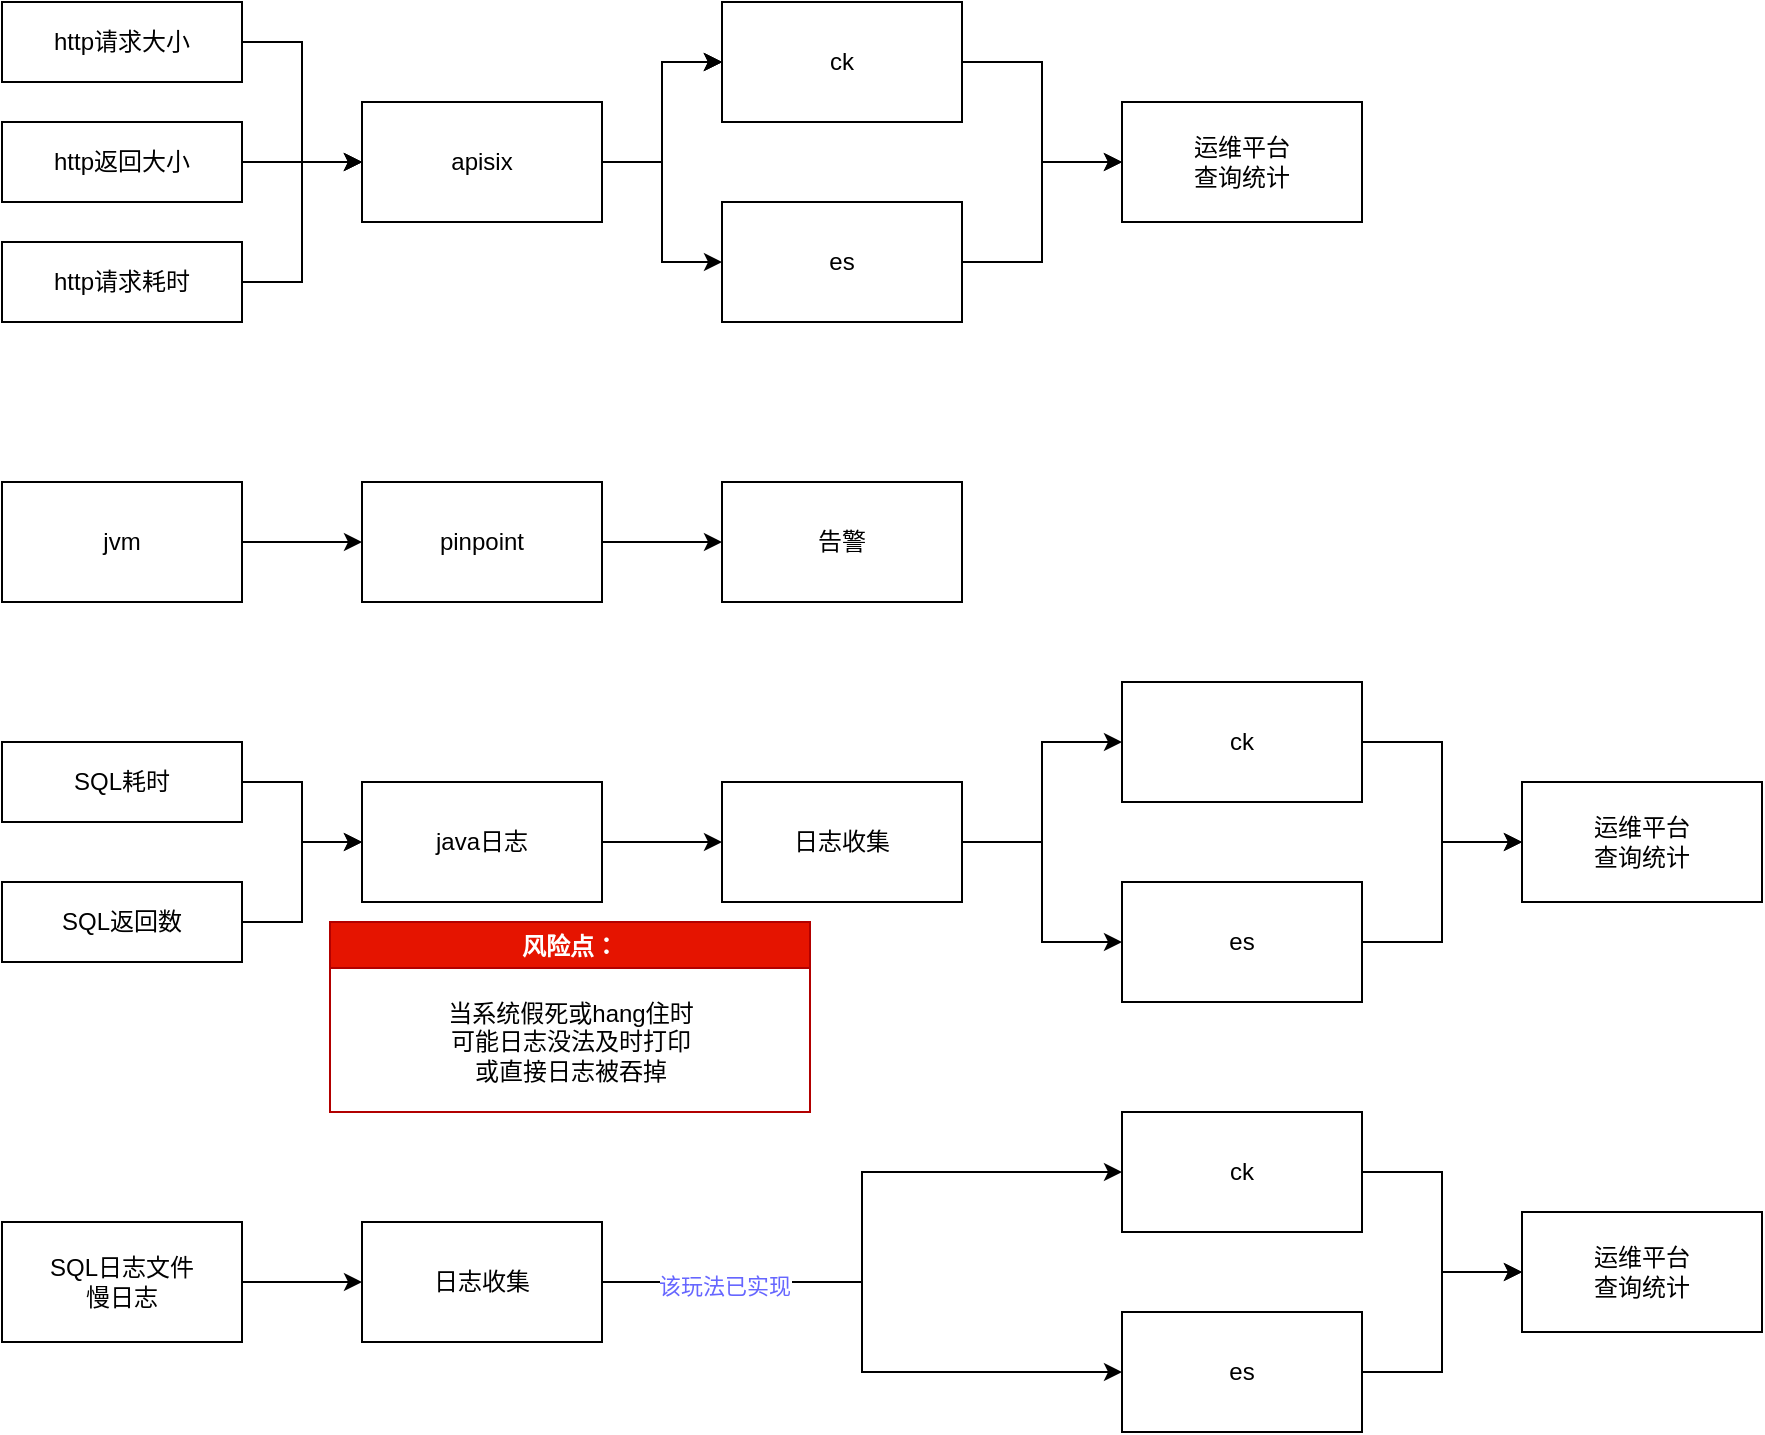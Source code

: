 <mxfile version="25.0.3">
  <diagram name="第 1 页" id="oXlRf38V9G0-Ot3Hm3zN">
    <mxGraphModel dx="1416" dy="744" grid="1" gridSize="10" guides="1" tooltips="1" connect="1" arrows="1" fold="1" page="1" pageScale="1" pageWidth="1169" pageHeight="827" math="0" shadow="0">
      <root>
        <mxCell id="0" />
        <mxCell id="1" parent="0" />
        <mxCell id="ffFp3DhyRaAEpOaP-xt4-1" value="http请求大小" style="rounded=0;whiteSpace=wrap;html=1;" vertex="1" parent="1">
          <mxGeometry x="10" y="10" width="120" height="40" as="geometry" />
        </mxCell>
        <mxCell id="ffFp3DhyRaAEpOaP-xt4-6" style="edgeStyle=orthogonalEdgeStyle;rounded=0;orthogonalLoop=1;jettySize=auto;html=1;exitX=1;exitY=0.5;exitDx=0;exitDy=0;entryX=0;entryY=0.5;entryDx=0;entryDy=0;" edge="1" parent="1" source="ffFp3DhyRaAEpOaP-xt4-2" target="ffFp3DhyRaAEpOaP-xt4-4">
          <mxGeometry relative="1" as="geometry">
            <mxPoint x="190" y="90" as="targetPoint" />
          </mxGeometry>
        </mxCell>
        <mxCell id="ffFp3DhyRaAEpOaP-xt4-2" value="http返回大小" style="rounded=0;whiteSpace=wrap;html=1;" vertex="1" parent="1">
          <mxGeometry x="10" y="70" width="120" height="40" as="geometry" />
        </mxCell>
        <mxCell id="ffFp3DhyRaAEpOaP-xt4-8" style="edgeStyle=orthogonalEdgeStyle;rounded=0;orthogonalLoop=1;jettySize=auto;html=1;exitX=1;exitY=0.5;exitDx=0;exitDy=0;entryX=0;entryY=0.5;entryDx=0;entryDy=0;" edge="1" parent="1" source="ffFp3DhyRaAEpOaP-xt4-3" target="ffFp3DhyRaAEpOaP-xt4-4">
          <mxGeometry relative="1" as="geometry" />
        </mxCell>
        <mxCell id="ffFp3DhyRaAEpOaP-xt4-3" value="http请求耗时" style="rounded=0;whiteSpace=wrap;html=1;" vertex="1" parent="1">
          <mxGeometry x="10" y="130" width="120" height="40" as="geometry" />
        </mxCell>
        <mxCell id="ffFp3DhyRaAEpOaP-xt4-10" value="" style="edgeStyle=orthogonalEdgeStyle;rounded=0;orthogonalLoop=1;jettySize=auto;html=1;" edge="1" parent="1" source="ffFp3DhyRaAEpOaP-xt4-4" target="ffFp3DhyRaAEpOaP-xt4-9">
          <mxGeometry relative="1" as="geometry" />
        </mxCell>
        <mxCell id="ffFp3DhyRaAEpOaP-xt4-11" value="" style="edgeStyle=orthogonalEdgeStyle;rounded=0;orthogonalLoop=1;jettySize=auto;html=1;" edge="1" parent="1" source="ffFp3DhyRaAEpOaP-xt4-4" target="ffFp3DhyRaAEpOaP-xt4-9">
          <mxGeometry relative="1" as="geometry" />
        </mxCell>
        <mxCell id="ffFp3DhyRaAEpOaP-xt4-12" value="" style="edgeStyle=orthogonalEdgeStyle;rounded=0;orthogonalLoop=1;jettySize=auto;html=1;" edge="1" parent="1" source="ffFp3DhyRaAEpOaP-xt4-4" target="ffFp3DhyRaAEpOaP-xt4-9">
          <mxGeometry relative="1" as="geometry" />
        </mxCell>
        <mxCell id="ffFp3DhyRaAEpOaP-xt4-14" style="edgeStyle=orthogonalEdgeStyle;rounded=0;orthogonalLoop=1;jettySize=auto;html=1;exitX=1;exitY=0.5;exitDx=0;exitDy=0;entryX=0;entryY=0.5;entryDx=0;entryDy=0;" edge="1" parent="1" source="ffFp3DhyRaAEpOaP-xt4-4" target="ffFp3DhyRaAEpOaP-xt4-13">
          <mxGeometry relative="1" as="geometry" />
        </mxCell>
        <mxCell id="ffFp3DhyRaAEpOaP-xt4-4" value="apisix" style="rounded=0;whiteSpace=wrap;html=1;" vertex="1" parent="1">
          <mxGeometry x="190" y="60" width="120" height="60" as="geometry" />
        </mxCell>
        <mxCell id="ffFp3DhyRaAEpOaP-xt4-5" style="edgeStyle=orthogonalEdgeStyle;rounded=0;orthogonalLoop=1;jettySize=auto;html=1;entryX=0;entryY=0.5;entryDx=0;entryDy=0;" edge="1" parent="1" source="ffFp3DhyRaAEpOaP-xt4-1" target="ffFp3DhyRaAEpOaP-xt4-4">
          <mxGeometry relative="1" as="geometry" />
        </mxCell>
        <mxCell id="ffFp3DhyRaAEpOaP-xt4-16" value="" style="edgeStyle=orthogonalEdgeStyle;rounded=0;orthogonalLoop=1;jettySize=auto;html=1;" edge="1" parent="1" source="ffFp3DhyRaAEpOaP-xt4-9" target="ffFp3DhyRaAEpOaP-xt4-15">
          <mxGeometry relative="1" as="geometry" />
        </mxCell>
        <mxCell id="ffFp3DhyRaAEpOaP-xt4-9" value="ck" style="rounded=0;whiteSpace=wrap;html=1;" vertex="1" parent="1">
          <mxGeometry x="370" y="10" width="120" height="60" as="geometry" />
        </mxCell>
        <mxCell id="ffFp3DhyRaAEpOaP-xt4-17" style="edgeStyle=orthogonalEdgeStyle;rounded=0;orthogonalLoop=1;jettySize=auto;html=1;exitX=1;exitY=0.5;exitDx=0;exitDy=0;entryX=0;entryY=0.5;entryDx=0;entryDy=0;" edge="1" parent="1" source="ffFp3DhyRaAEpOaP-xt4-13" target="ffFp3DhyRaAEpOaP-xt4-15">
          <mxGeometry relative="1" as="geometry" />
        </mxCell>
        <mxCell id="ffFp3DhyRaAEpOaP-xt4-13" value="es" style="rounded=0;whiteSpace=wrap;html=1;" vertex="1" parent="1">
          <mxGeometry x="370" y="110" width="120" height="60" as="geometry" />
        </mxCell>
        <mxCell id="ffFp3DhyRaAEpOaP-xt4-15" value="运维平台&lt;div&gt;查询统计&lt;/div&gt;" style="rounded=0;whiteSpace=wrap;html=1;" vertex="1" parent="1">
          <mxGeometry x="570" y="60" width="120" height="60" as="geometry" />
        </mxCell>
        <mxCell id="ffFp3DhyRaAEpOaP-xt4-20" value="" style="edgeStyle=orthogonalEdgeStyle;rounded=0;orthogonalLoop=1;jettySize=auto;html=1;" edge="1" parent="1" source="ffFp3DhyRaAEpOaP-xt4-18" target="ffFp3DhyRaAEpOaP-xt4-19">
          <mxGeometry relative="1" as="geometry" />
        </mxCell>
        <mxCell id="ffFp3DhyRaAEpOaP-xt4-18" value="jvm" style="rounded=0;whiteSpace=wrap;html=1;" vertex="1" parent="1">
          <mxGeometry x="10" y="250" width="120" height="60" as="geometry" />
        </mxCell>
        <mxCell id="ffFp3DhyRaAEpOaP-xt4-22" value="" style="edgeStyle=orthogonalEdgeStyle;rounded=0;orthogonalLoop=1;jettySize=auto;html=1;" edge="1" parent="1" source="ffFp3DhyRaAEpOaP-xt4-19" target="ffFp3DhyRaAEpOaP-xt4-21">
          <mxGeometry relative="1" as="geometry" />
        </mxCell>
        <mxCell id="ffFp3DhyRaAEpOaP-xt4-19" value="pinpoint" style="rounded=0;whiteSpace=wrap;html=1;" vertex="1" parent="1">
          <mxGeometry x="190" y="250" width="120" height="60" as="geometry" />
        </mxCell>
        <mxCell id="ffFp3DhyRaAEpOaP-xt4-21" value="告警" style="rounded=0;whiteSpace=wrap;html=1;" vertex="1" parent="1">
          <mxGeometry x="370" y="250" width="120" height="60" as="geometry" />
        </mxCell>
        <mxCell id="ffFp3DhyRaAEpOaP-xt4-28" style="edgeStyle=orthogonalEdgeStyle;rounded=0;orthogonalLoop=1;jettySize=auto;html=1;exitX=1;exitY=0.5;exitDx=0;exitDy=0;entryX=0;entryY=0.5;entryDx=0;entryDy=0;" edge="1" parent="1" source="ffFp3DhyRaAEpOaP-xt4-23" target="ffFp3DhyRaAEpOaP-xt4-27">
          <mxGeometry relative="1" as="geometry" />
        </mxCell>
        <mxCell id="ffFp3DhyRaAEpOaP-xt4-23" value="SQL耗时" style="rounded=0;whiteSpace=wrap;html=1;" vertex="1" parent="1">
          <mxGeometry x="10" y="380" width="120" height="40" as="geometry" />
        </mxCell>
        <mxCell id="ffFp3DhyRaAEpOaP-xt4-29" style="edgeStyle=orthogonalEdgeStyle;rounded=0;orthogonalLoop=1;jettySize=auto;html=1;exitX=1;exitY=0.5;exitDx=0;exitDy=0;entryX=0;entryY=0.5;entryDx=0;entryDy=0;" edge="1" parent="1" source="ffFp3DhyRaAEpOaP-xt4-24" target="ffFp3DhyRaAEpOaP-xt4-27">
          <mxGeometry relative="1" as="geometry" />
        </mxCell>
        <mxCell id="ffFp3DhyRaAEpOaP-xt4-24" value="SQL返回数" style="rounded=0;whiteSpace=wrap;html=1;" vertex="1" parent="1">
          <mxGeometry x="10" y="450" width="120" height="40" as="geometry" />
        </mxCell>
        <mxCell id="ffFp3DhyRaAEpOaP-xt4-31" value="" style="edgeStyle=orthogonalEdgeStyle;rounded=0;orthogonalLoop=1;jettySize=auto;html=1;" edge="1" parent="1" source="ffFp3DhyRaAEpOaP-xt4-27" target="ffFp3DhyRaAEpOaP-xt4-30">
          <mxGeometry relative="1" as="geometry" />
        </mxCell>
        <mxCell id="ffFp3DhyRaAEpOaP-xt4-27" value="java日志" style="rounded=0;whiteSpace=wrap;html=1;" vertex="1" parent="1">
          <mxGeometry x="190" y="400" width="120" height="60" as="geometry" />
        </mxCell>
        <mxCell id="ffFp3DhyRaAEpOaP-xt4-39" style="edgeStyle=orthogonalEdgeStyle;rounded=0;orthogonalLoop=1;jettySize=auto;html=1;exitX=1;exitY=0.5;exitDx=0;exitDy=0;entryX=0;entryY=0.5;entryDx=0;entryDy=0;" edge="1" parent="1" source="ffFp3DhyRaAEpOaP-xt4-30" target="ffFp3DhyRaAEpOaP-xt4-35">
          <mxGeometry relative="1" as="geometry" />
        </mxCell>
        <mxCell id="ffFp3DhyRaAEpOaP-xt4-40" style="edgeStyle=orthogonalEdgeStyle;rounded=0;orthogonalLoop=1;jettySize=auto;html=1;exitX=1;exitY=0.5;exitDx=0;exitDy=0;entryX=0;entryY=0.5;entryDx=0;entryDy=0;" edge="1" parent="1" source="ffFp3DhyRaAEpOaP-xt4-30" target="ffFp3DhyRaAEpOaP-xt4-37">
          <mxGeometry relative="1" as="geometry" />
        </mxCell>
        <mxCell id="ffFp3DhyRaAEpOaP-xt4-30" value="日志收集" style="rounded=0;whiteSpace=wrap;html=1;" vertex="1" parent="1">
          <mxGeometry x="370" y="400" width="120" height="60" as="geometry" />
        </mxCell>
        <mxCell id="ffFp3DhyRaAEpOaP-xt4-34" value="" style="edgeStyle=orthogonalEdgeStyle;rounded=0;orthogonalLoop=1;jettySize=auto;html=1;" edge="1" parent="1" source="ffFp3DhyRaAEpOaP-xt4-35" target="ffFp3DhyRaAEpOaP-xt4-38">
          <mxGeometry relative="1" as="geometry" />
        </mxCell>
        <mxCell id="ffFp3DhyRaAEpOaP-xt4-35" value="ck" style="rounded=0;whiteSpace=wrap;html=1;" vertex="1" parent="1">
          <mxGeometry x="570" y="350" width="120" height="60" as="geometry" />
        </mxCell>
        <mxCell id="ffFp3DhyRaAEpOaP-xt4-36" style="edgeStyle=orthogonalEdgeStyle;rounded=0;orthogonalLoop=1;jettySize=auto;html=1;exitX=1;exitY=0.5;exitDx=0;exitDy=0;entryX=0;entryY=0.5;entryDx=0;entryDy=0;" edge="1" parent="1" source="ffFp3DhyRaAEpOaP-xt4-37" target="ffFp3DhyRaAEpOaP-xt4-38">
          <mxGeometry relative="1" as="geometry" />
        </mxCell>
        <mxCell id="ffFp3DhyRaAEpOaP-xt4-37" value="es" style="rounded=0;whiteSpace=wrap;html=1;" vertex="1" parent="1">
          <mxGeometry x="570" y="450" width="120" height="60" as="geometry" />
        </mxCell>
        <mxCell id="ffFp3DhyRaAEpOaP-xt4-38" value="运维平台&lt;div&gt;查询统计&lt;/div&gt;" style="rounded=0;whiteSpace=wrap;html=1;" vertex="1" parent="1">
          <mxGeometry x="770" y="400" width="120" height="60" as="geometry" />
        </mxCell>
        <mxCell id="ffFp3DhyRaAEpOaP-xt4-42" value="风险点：" style="swimlane;fillColor=#e51400;strokeColor=#B20000;fontColor=#ffffff;" vertex="1" parent="1">
          <mxGeometry x="174" y="470" width="240" height="95" as="geometry">
            <mxRectangle x="174" y="470" width="90" height="30" as="alternateBounds" />
          </mxGeometry>
        </mxCell>
        <mxCell id="ffFp3DhyRaAEpOaP-xt4-43" value="当系统假死或hang住时&lt;div&gt;可能日志没法及时打印&lt;/div&gt;&lt;div&gt;或直接日志被吞掉&lt;/div&gt;" style="text;html=1;align=center;verticalAlign=middle;resizable=0;points=[];autosize=1;strokeColor=none;fillColor=none;" vertex="1" parent="ffFp3DhyRaAEpOaP-xt4-42">
          <mxGeometry x="45" y="30" width="150" height="60" as="geometry" />
        </mxCell>
        <mxCell id="ffFp3DhyRaAEpOaP-xt4-46" value="" style="edgeStyle=orthogonalEdgeStyle;rounded=0;orthogonalLoop=1;jettySize=auto;html=1;" edge="1" parent="1" source="ffFp3DhyRaAEpOaP-xt4-44" target="ffFp3DhyRaAEpOaP-xt4-45">
          <mxGeometry relative="1" as="geometry" />
        </mxCell>
        <mxCell id="ffFp3DhyRaAEpOaP-xt4-44" value="SQL日志文件&lt;div&gt;慢日志&lt;/div&gt;" style="rounded=0;whiteSpace=wrap;html=1;" vertex="1" parent="1">
          <mxGeometry x="10" y="620" width="120" height="60" as="geometry" />
        </mxCell>
        <mxCell id="ffFp3DhyRaAEpOaP-xt4-58" style="edgeStyle=orthogonalEdgeStyle;rounded=0;orthogonalLoop=1;jettySize=auto;html=1;exitX=1;exitY=0.5;exitDx=0;exitDy=0;entryX=0;entryY=0.5;entryDx=0;entryDy=0;" edge="1" parent="1" source="ffFp3DhyRaAEpOaP-xt4-45" target="ffFp3DhyRaAEpOaP-xt4-54">
          <mxGeometry relative="1" as="geometry" />
        </mxCell>
        <mxCell id="ffFp3DhyRaAEpOaP-xt4-59" style="edgeStyle=orthogonalEdgeStyle;rounded=0;orthogonalLoop=1;jettySize=auto;html=1;exitX=1;exitY=0.5;exitDx=0;exitDy=0;entryX=0;entryY=0.5;entryDx=0;entryDy=0;" edge="1" parent="1" source="ffFp3DhyRaAEpOaP-xt4-45" target="ffFp3DhyRaAEpOaP-xt4-56">
          <mxGeometry relative="1" as="geometry" />
        </mxCell>
        <mxCell id="ffFp3DhyRaAEpOaP-xt4-60" value="&lt;font color=&quot;#6666ff&quot;&gt;该玩法已实现&lt;/font&gt;" style="edgeLabel;html=1;align=center;verticalAlign=middle;resizable=0;points=[];" vertex="1" connectable="0" parent="ffFp3DhyRaAEpOaP-xt4-59">
          <mxGeometry x="-0.6" y="-2" relative="1" as="geometry">
            <mxPoint as="offset" />
          </mxGeometry>
        </mxCell>
        <mxCell id="ffFp3DhyRaAEpOaP-xt4-45" value="日志收集" style="rounded=0;whiteSpace=wrap;html=1;" vertex="1" parent="1">
          <mxGeometry x="190" y="620" width="120" height="60" as="geometry" />
        </mxCell>
        <mxCell id="ffFp3DhyRaAEpOaP-xt4-53" value="" style="edgeStyle=orthogonalEdgeStyle;rounded=0;orthogonalLoop=1;jettySize=auto;html=1;" edge="1" parent="1" source="ffFp3DhyRaAEpOaP-xt4-54" target="ffFp3DhyRaAEpOaP-xt4-57">
          <mxGeometry relative="1" as="geometry" />
        </mxCell>
        <mxCell id="ffFp3DhyRaAEpOaP-xt4-54" value="ck" style="rounded=0;whiteSpace=wrap;html=1;" vertex="1" parent="1">
          <mxGeometry x="570" y="565" width="120" height="60" as="geometry" />
        </mxCell>
        <mxCell id="ffFp3DhyRaAEpOaP-xt4-55" style="edgeStyle=orthogonalEdgeStyle;rounded=0;orthogonalLoop=1;jettySize=auto;html=1;exitX=1;exitY=0.5;exitDx=0;exitDy=0;entryX=0;entryY=0.5;entryDx=0;entryDy=0;" edge="1" parent="1" source="ffFp3DhyRaAEpOaP-xt4-56" target="ffFp3DhyRaAEpOaP-xt4-57">
          <mxGeometry relative="1" as="geometry" />
        </mxCell>
        <mxCell id="ffFp3DhyRaAEpOaP-xt4-56" value="es" style="rounded=0;whiteSpace=wrap;html=1;" vertex="1" parent="1">
          <mxGeometry x="570" y="665" width="120" height="60" as="geometry" />
        </mxCell>
        <mxCell id="ffFp3DhyRaAEpOaP-xt4-57" value="运维平台&lt;div&gt;查询统计&lt;/div&gt;" style="rounded=0;whiteSpace=wrap;html=1;" vertex="1" parent="1">
          <mxGeometry x="770" y="615" width="120" height="60" as="geometry" />
        </mxCell>
      </root>
    </mxGraphModel>
  </diagram>
</mxfile>
